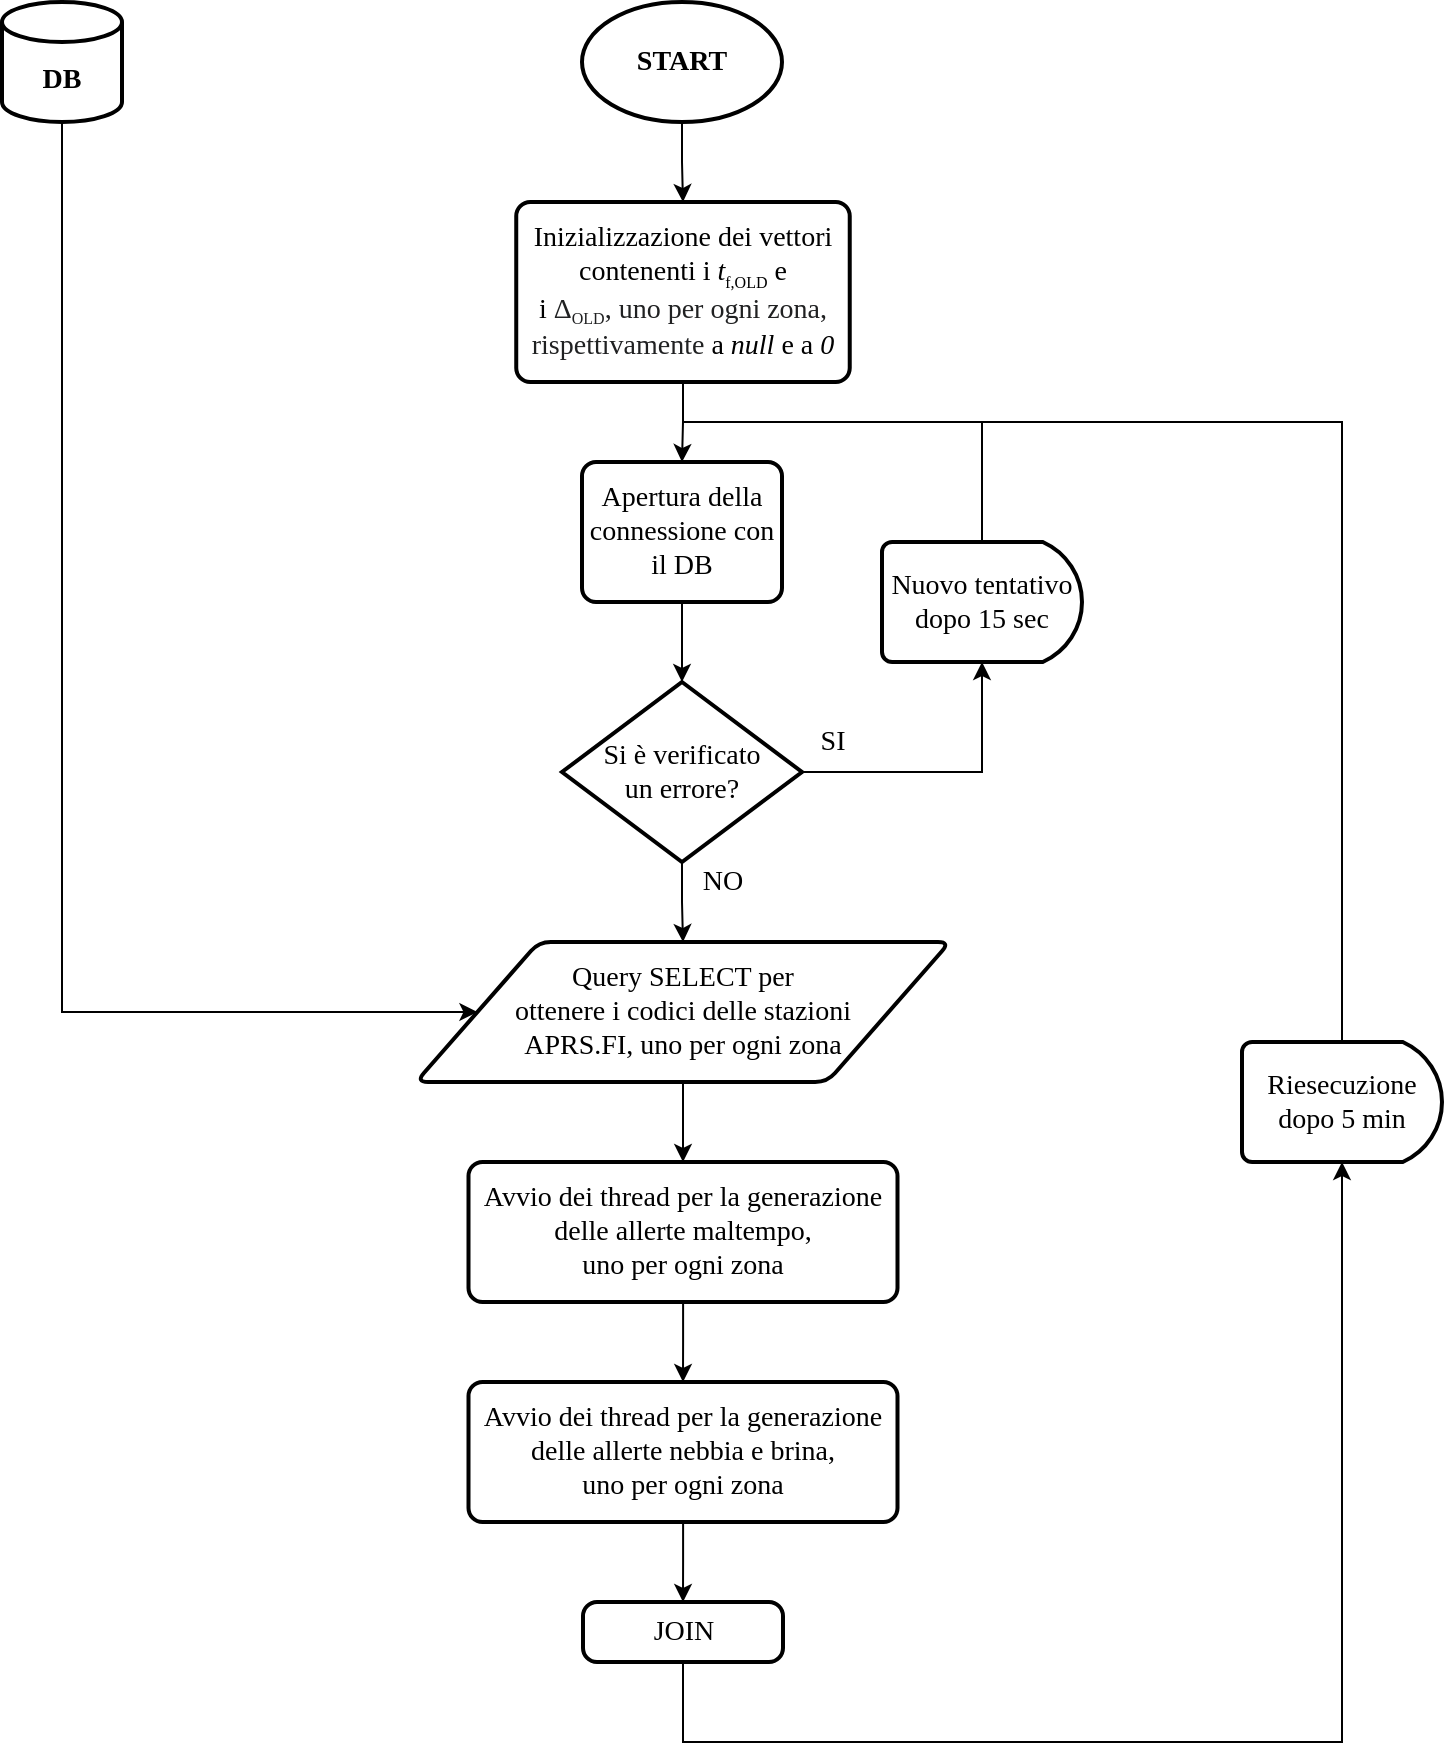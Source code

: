 <mxfile version="16.5.1" type="device"><diagram id="3y_cP5BqKWQN3GSCPjNp" name="Pagina-1"><mxGraphModel dx="903" dy="599" grid="1" gridSize="10" guides="1" tooltips="1" connect="1" arrows="1" fold="1" page="1" pageScale="1" pageWidth="840" pageHeight="1220" math="0" shadow="0"><root><mxCell id="0"/><mxCell id="1" parent="0"/><mxCell id="WDTbFYNZusb2qhl_V-xh-3" style="edgeStyle=orthogonalEdgeStyle;rounded=0;orthogonalLoop=1;jettySize=auto;html=1;entryX=0.5;entryY=0;entryDx=0;entryDy=0;fontFamily=Times New Roman;fontSize=8;" edge="1" parent="1" source="ko0WVDE8KmE9LHTCxm8--1" target="WDTbFYNZusb2qhl_V-xh-2"><mxGeometry relative="1" as="geometry"/></mxCell><mxCell id="ko0WVDE8KmE9LHTCxm8--1" value="&lt;font face=&quot;Times New Roman&quot; style=&quot;font-size: 14px&quot;&gt;&lt;b&gt;START&lt;/b&gt;&lt;/font&gt;" style="strokeWidth=2;html=1;shape=mxgraph.flowchart.start_1;whiteSpace=wrap;" parent="1" vertex="1"><mxGeometry x="370" y="20" width="100" height="60" as="geometry"/></mxCell><mxCell id="ko0WVDE8KmE9LHTCxm8--19" style="edgeStyle=orthogonalEdgeStyle;rounded=0;orthogonalLoop=1;jettySize=auto;html=1;entryX=0;entryY=0.5;entryDx=0;entryDy=0;fontFamily=Times New Roman;fontSize=14;" parent="1" source="ko0WVDE8KmE9LHTCxm8--2" target="ko0WVDE8KmE9LHTCxm8--17" edge="1"><mxGeometry relative="1" as="geometry"><Array as="points"><mxPoint x="110" y="525"/></Array></mxGeometry></mxCell><mxCell id="ko0WVDE8KmE9LHTCxm8--2" value="&lt;br&gt;&lt;b&gt;DB&lt;/b&gt;" style="strokeWidth=2;html=1;shape=mxgraph.flowchart.database;whiteSpace=wrap;fontFamily=Times New Roman;fontSize=14;" parent="1" vertex="1"><mxGeometry x="80" y="20" width="60" height="60" as="geometry"/></mxCell><mxCell id="ko0WVDE8KmE9LHTCxm8--12" style="edgeStyle=orthogonalEdgeStyle;rounded=0;orthogonalLoop=1;jettySize=auto;html=1;entryX=0.5;entryY=0;entryDx=0;entryDy=0;entryPerimeter=0;fontFamily=Times New Roman;fontSize=14;" parent="1" source="ko0WVDE8KmE9LHTCxm8--8" target="ko0WVDE8KmE9LHTCxm8--11" edge="1"><mxGeometry relative="1" as="geometry"/></mxCell><mxCell id="ko0WVDE8KmE9LHTCxm8--8" value="Apertura della connessione con il DB" style="rounded=1;whiteSpace=wrap;html=1;absoluteArcSize=1;arcSize=14;strokeWidth=2;fontFamily=Times New Roman;fontSize=14;" parent="1" vertex="1"><mxGeometry x="370" y="250" width="100" height="70" as="geometry"/></mxCell><mxCell id="ko0WVDE8KmE9LHTCxm8--14" style="edgeStyle=orthogonalEdgeStyle;rounded=0;orthogonalLoop=1;jettySize=auto;html=1;entryX=0.5;entryY=1;entryDx=0;entryDy=0;entryPerimeter=0;fontFamily=Times New Roman;fontSize=14;" parent="1" source="ko0WVDE8KmE9LHTCxm8--11" target="ko0WVDE8KmE9LHTCxm8--13" edge="1"><mxGeometry relative="1" as="geometry"/></mxCell><mxCell id="ko0WVDE8KmE9LHTCxm8--18" style="edgeStyle=orthogonalEdgeStyle;rounded=0;orthogonalLoop=1;jettySize=auto;html=1;entryX=0.5;entryY=0;entryDx=0;entryDy=0;fontFamily=Times New Roman;fontSize=14;" parent="1" source="ko0WVDE8KmE9LHTCxm8--11" target="ko0WVDE8KmE9LHTCxm8--17" edge="1"><mxGeometry relative="1" as="geometry"/></mxCell><mxCell id="ko0WVDE8KmE9LHTCxm8--11" value="Si è verificato&lt;br&gt;un errore?" style="strokeWidth=2;html=1;shape=mxgraph.flowchart.decision;whiteSpace=wrap;fontFamily=Times New Roman;fontSize=14;resizeHeight=1;resizeWidth=1;" parent="1" vertex="1"><mxGeometry x="360" y="360" width="120" height="90" as="geometry"/></mxCell><mxCell id="ko0WVDE8KmE9LHTCxm8--13" value="Nuovo tentativo dopo 15 sec" style="strokeWidth=2;html=1;shape=mxgraph.flowchart.delay;whiteSpace=wrap;fontFamily=Times New Roman;fontSize=14;" parent="1" vertex="1"><mxGeometry x="520" y="290" width="100" height="60" as="geometry"/></mxCell><mxCell id="ko0WVDE8KmE9LHTCxm8--16" value="SI" style="text;html=1;align=center;verticalAlign=middle;resizable=0;points=[];autosize=1;strokeColor=none;fillColor=none;fontSize=14;fontFamily=Times New Roman;" parent="1" vertex="1"><mxGeometry x="480" y="380" width="30" height="20" as="geometry"/></mxCell><mxCell id="ko0WVDE8KmE9LHTCxm8--21" style="edgeStyle=orthogonalEdgeStyle;rounded=0;orthogonalLoop=1;jettySize=auto;html=1;entryX=0.5;entryY=0;entryDx=0;entryDy=0;fontFamily=Times New Roman;fontSize=14;" parent="1" source="ko0WVDE8KmE9LHTCxm8--17" target="ko0WVDE8KmE9LHTCxm8--20" edge="1"><mxGeometry relative="1" as="geometry"/></mxCell><mxCell id="ko0WVDE8KmE9LHTCxm8--17" value="Query SELECT per &lt;br&gt;ottenere i codici delle stazioni &lt;br&gt;APRS.FI, uno per ogni zona" style="shape=parallelogram;html=1;strokeWidth=2;perimeter=parallelogramPerimeter;whiteSpace=wrap;rounded=1;arcSize=12;size=0.23;fontFamily=Times New Roman;fontSize=14;" parent="1" vertex="1"><mxGeometry x="287" y="490" width="267" height="70" as="geometry"/></mxCell><mxCell id="4y_VbwSJLxJbffU79itt-3" style="edgeStyle=orthogonalEdgeStyle;rounded=0;orthogonalLoop=1;jettySize=auto;html=1;entryX=0.5;entryY=0;entryDx=0;entryDy=0;" parent="1" source="ko0WVDE8KmE9LHTCxm8--20" target="4y_VbwSJLxJbffU79itt-2" edge="1"><mxGeometry relative="1" as="geometry"/></mxCell><mxCell id="ko0WVDE8KmE9LHTCxm8--20" value="Avvio dei thread per la generazione delle allerte maltempo, &lt;br&gt;uno per ogni zona" style="rounded=1;whiteSpace=wrap;html=1;absoluteArcSize=1;arcSize=14;strokeWidth=2;fontFamily=Times New Roman;fontSize=14;" parent="1" vertex="1"><mxGeometry x="313.25" y="600" width="214.5" height="70" as="geometry"/></mxCell><mxCell id="ko0WVDE8KmE9LHTCxm8--45" value="Riesecuzione dopo 5 min" style="strokeWidth=2;html=1;shape=mxgraph.flowchart.delay;whiteSpace=wrap;fontFamily=Times New Roman;fontSize=14;fillColor=default;" parent="1" vertex="1"><mxGeometry x="700" y="540" width="100" height="60" as="geometry"/></mxCell><mxCell id="ko0WVDE8KmE9LHTCxm8--64" value="NO" style="text;html=1;align=center;verticalAlign=middle;resizable=0;points=[];autosize=1;strokeColor=none;fillColor=none;fontSize=14;fontFamily=Times New Roman;" parent="1" vertex="1"><mxGeometry x="420" y="450" width="40" height="20" as="geometry"/></mxCell><mxCell id="4y_VbwSJLxJbffU79itt-1" value="" style="endArrow=none;html=1;rounded=0;entryX=0.5;entryY=0;entryDx=0;entryDy=0;entryPerimeter=0;" parent="1" target="ko0WVDE8KmE9LHTCxm8--13" edge="1"><mxGeometry width="50" height="50" relative="1" as="geometry"><mxPoint x="420" y="230" as="sourcePoint"/><mxPoint x="650" y="310" as="targetPoint"/><Array as="points"><mxPoint x="570" y="230"/></Array></mxGeometry></mxCell><mxCell id="4y_VbwSJLxJbffU79itt-7" style="edgeStyle=orthogonalEdgeStyle;rounded=0;orthogonalLoop=1;jettySize=auto;html=1;entryX=0.5;entryY=0;entryDx=0;entryDy=0;fontFamily=Times New Roman;fontSize=14;" parent="1" source="4y_VbwSJLxJbffU79itt-2" target="4y_VbwSJLxJbffU79itt-6" edge="1"><mxGeometry relative="1" as="geometry"/></mxCell><mxCell id="4y_VbwSJLxJbffU79itt-2" value="Avvio dei thread per la generazione delle allerte nebbia e brina, &lt;br&gt;uno per ogni zona" style="rounded=1;whiteSpace=wrap;html=1;absoluteArcSize=1;arcSize=14;strokeWidth=2;fontFamily=Times New Roman;fontSize=14;" parent="1" vertex="1"><mxGeometry x="313.25" y="710" width="214.5" height="70" as="geometry"/></mxCell><mxCell id="4y_VbwSJLxJbffU79itt-5" value="" style="endArrow=none;html=1;rounded=0;exitX=0.5;exitY=0;exitDx=0;exitDy=0;exitPerimeter=0;" parent="1" edge="1"><mxGeometry width="50" height="50" relative="1" as="geometry"><mxPoint x="750" y="540" as="sourcePoint"/><mxPoint x="570" y="230" as="targetPoint"/><Array as="points"><mxPoint x="750" y="230"/></Array></mxGeometry></mxCell><mxCell id="4y_VbwSJLxJbffU79itt-8" style="edgeStyle=orthogonalEdgeStyle;rounded=0;orthogonalLoop=1;jettySize=auto;html=1;entryX=0.5;entryY=1;entryDx=0;entryDy=0;entryPerimeter=0;fontFamily=Times New Roman;fontSize=14;" parent="1" source="4y_VbwSJLxJbffU79itt-6" edge="1"><mxGeometry relative="1" as="geometry"><Array as="points"><mxPoint x="420" y="890"/><mxPoint x="750" y="890"/></Array><mxPoint x="750" y="600" as="targetPoint"/></mxGeometry></mxCell><mxCell id="4y_VbwSJLxJbffU79itt-6" value="&lt;font style=&quot;font-size: 14px&quot; face=&quot;Times New Roman&quot;&gt;JOIN&lt;/font&gt;" style="rounded=1;whiteSpace=wrap;html=1;absoluteArcSize=1;arcSize=14;strokeWidth=2;" parent="1" vertex="1"><mxGeometry x="370.5" y="820" width="100" height="30" as="geometry"/></mxCell><mxCell id="WDTbFYNZusb2qhl_V-xh-4" style="edgeStyle=orthogonalEdgeStyle;rounded=0;orthogonalLoop=1;jettySize=auto;html=1;entryX=0.5;entryY=0;entryDx=0;entryDy=0;fontFamily=Times New Roman;fontSize=8;" edge="1" parent="1" source="WDTbFYNZusb2qhl_V-xh-2" target="ko0WVDE8KmE9LHTCxm8--8"><mxGeometry relative="1" as="geometry"/></mxCell><mxCell id="WDTbFYNZusb2qhl_V-xh-2" value="&lt;font&gt;&lt;font face=&quot;Times New Roman&quot;&gt;&lt;span style=&quot;font-size: 14px&quot;&gt;Inizializzazione dei vettori contenenti i &lt;/span&gt;&lt;i style=&quot;font-size: 14px&quot;&gt;t&lt;/i&gt;&lt;sub&gt;&lt;font style=&quot;font-size: 8px&quot;&gt;f,OLD&lt;/font&gt;&lt;/sub&gt;&lt;span style=&quot;font-size: 14px&quot;&gt;&amp;nbsp;e i&amp;nbsp;&lt;/span&gt;&lt;/font&gt;&lt;font face=&quot;Times New Roman&quot;&gt;&lt;span style=&quot;font-size: 14px ; color: rgb(32 , 33 , 34) ; text-align: left ; background-color: rgb(255 , 255 , 255)&quot;&gt;Δ&lt;/span&gt;&lt;span style=&quot;color: rgb(32 , 33 , 34) ; text-align: left ; background-color: rgb(255 , 255 , 255)&quot;&gt;&lt;font&gt;&lt;sub style=&quot;vertical-align: sub&quot;&gt;&lt;font style=&quot;font-size: 8px&quot;&gt;OLD&lt;/font&gt;&lt;/sub&gt;&lt;span style=&quot;font-size: 14px&quot;&gt;,&amp;nbsp;&lt;/span&gt;&lt;font style=&quot;font-size: 14px&quot;&gt;uno per ogni zona, rispettivamente&lt;/font&gt;&lt;span style=&quot;font-size: 14px&quot;&gt;&amp;nbsp;&lt;/span&gt;&lt;/font&gt;&lt;/span&gt;&lt;/font&gt;&lt;font face=&quot;Times New Roman&quot; style=&quot;font-size: 14px&quot;&gt;a &lt;i&gt;null&lt;/i&gt;&amp;nbsp;e a &lt;i&gt;0&lt;/i&gt;&lt;/font&gt;&lt;/font&gt;" style="rounded=1;whiteSpace=wrap;html=1;absoluteArcSize=1;arcSize=14;strokeWidth=2;" vertex="1" parent="1"><mxGeometry x="337.12" y="120" width="166.75" height="90" as="geometry"/></mxCell></root></mxGraphModel></diagram></mxfile>